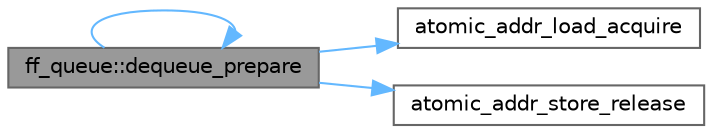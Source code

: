 digraph "ff_queue::dequeue_prepare"
{
 // LATEX_PDF_SIZE
  bgcolor="transparent";
  edge [fontname=Helvetica,fontsize=10,labelfontname=Helvetica,labelfontsize=10];
  node [fontname=Helvetica,fontsize=10,shape=box,height=0.2,width=0.4];
  rankdir="LR";
  Node1 [id="Node000001",label="ff_queue::dequeue_prepare",height=0.2,width=0.4,color="gray40", fillcolor="grey60", style="filled", fontcolor="black",tooltip=" "];
  Node1 -> Node2 [id="edge4_Node000001_Node000002",color="steelblue1",style="solid",tooltip=" "];
  Node2 [id="Node000002",label="atomic_addr_load_acquire",height=0.2,width=0.4,color="grey40", fillcolor="white", style="filled",URL="$ff__queue_8hpp.html#afa5ffe50cf6c5121bce07f75425a76a8",tooltip=" "];
  Node1 -> Node3 [id="edge5_Node000001_Node000003",color="steelblue1",style="solid",tooltip=" "];
  Node3 [id="Node000003",label="atomic_addr_store_release",height=0.2,width=0.4,color="grey40", fillcolor="white", style="filled",URL="$ff__queue_8hpp.html#ab72767d51e8e4eb171307ba06805eb6b",tooltip=" "];
  Node1 -> Node1 [id="edge6_Node000001_Node000001",color="steelblue1",style="solid",tooltip=" "];
}
